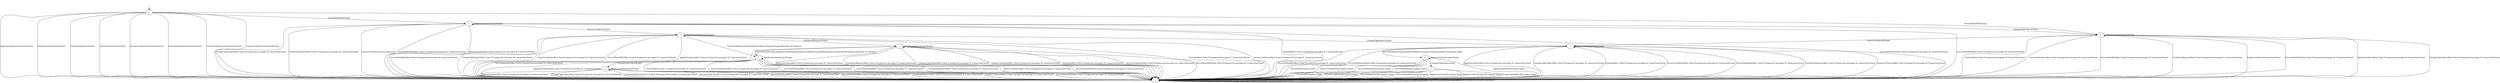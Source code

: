 digraph "" {
	graph [configurations="1.0.1g|1.0.1j_regular|1.0.1l_regular|1.0.2_full|1.0.2_regular"];
	node [label="\N"];
	__start0	[feature=True,
		label="",
		shape=none];
	b	[feature=True];
	__start0 -> b	[key=0];
	c	[feature="1.0.1g|1.0.1j_regular|1.0.1l_regular|1.0.2_full|1.0.2_regular"];
	b -> c	[key=0,
		feature="1.0.1g|1.0.1j_regular|1.0.1l_regular|1.0.2_full|1.0.2_regular",
		label="ServerHelloRSA/Empty"];
	d	[feature="1.0.1g|1.0.1j_regular|1.0.1l_regular|1.0.2_full|1.0.2_regular"];
	b -> d	[key=0,
		feature="1.0.1g|1.0.1j_regular|1.0.1l_regular|1.0.2_full|1.0.2_regular",
		label="ApplicationData/ConnectionClosed"];
	b -> d	[key=1,
		feature="1.0.1g|1.0.1j_regular|1.0.1l_regular|1.0.2_full|1.0.2_regular",
		label="ApplicationDataEmpty/Empty"];
	b -> d	[key=2,
		feature="1.0.1g|1.0.1j_regular|1.0.1l_regular|1.0.2_full|1.0.2_regular",
		label="ChangeCipherSpec/Empty"];
	b -> d	[key=3,
		feature="1.0.1g|1.0.1j_regular|1.0.1l_regular|1.0.2_full|1.0.2_regular",
		label="Finished/ConnectionClosed"];
	b -> d	[key=4,
		feature="1.0.1g|1.0.1j_regular|1.0.1l_regular|1.0.2_full|1.0.2_regular",
		label="ServerCertificate/ConnectionClosed"];
	b -> d	[key=5,
		feature="1.0.1g|1.0.1j_regular|1.0.1l_regular|1.0.2_full|1.0.2_regular",
		label="ServerHelloDone/ConnectionClosed"];
	b -> d	[key=6,
		feature="1.0.2_full",
		label="CertificateRequest/ConnectionClosed"];
	b -> d	[key=7,
		feature="1.0.2_full",
		label="EmptyCertificate/ConnectionClosed"];
	h	[feature="1.0.2_full"];
	b -> h	[key=0,
		feature="1.0.2_full",
		label="ServerHelloDHE/Empty"];
	c -> c	[key=0,
		feature="1.0.1g|1.0.1j_regular|1.0.1l_regular|1.0.2_full|1.0.2_regular",
		label="ApplicationDataEmpty/Empty"];
	c -> d	[key=0,
		feature="1.0.1g|1.0.1j_regular|1.0.1l_regular|1.0.2_full|1.0.2_regular",
		label="ApplicationData/Alert Fatal (Unexpected message) & ConnectionClosed"];
	c -> d	[key=1,
		feature="1.0.1g|1.0.1j_regular|1.0.1l_regular|1.0.2_full|1.0.2_regular",
		label="Finished/Alert Fatal (Unexpected message) & ConnectionClosed"];
	c -> d	[key=2,
		feature="1.0.1g|1.0.1j_regular|1.0.1l_regular|1.0.2_full|1.0.2_regular",
		label="ServerHelloDone/Alert Fatal (Unexpected message) & ConnectionClosed"];
	c -> d	[key=3,
		feature="1.0.1g|1.0.1j_regular|1.0.1l_regular|1.0.2_full|1.0.2_regular",
		label="ServerHelloRSA/Alert Fatal (Unexpected message) & ConnectionClosed"];
	c -> d	[key=4,
		feature="1.0.1j_regular|1.0.1l_regular|1.0.2_full|1.0.2_regular",
		label="ChangeCipherSpec/Alert Fatal (Unexpected message) & ConnectionClosed"];
	c -> d	[key=5,
		feature="1.0.2_full",
		label="CertificateRequest/Alert Fatal (Unexpected message) & ConnectionClosed"];
	c -> d	[key=6,
		feature="1.0.2_full",
		label="EmptyCertificate/ConnectionClosed"];
	c -> d	[key=7,
		feature="1.0.2_full",
		label="ServerHelloDHE/Alert Fatal (Unexpected message) & ConnectionClosed"];
	e	[feature="1.0.1g|1.0.1j_regular|1.0.1l_regular|1.0.2_full|1.0.2_regular"];
	c -> e	[key=0,
		feature="1.0.1g|1.0.1j_regular|1.0.1l_regular|1.0.2_full|1.0.2_regular",
		label="ServerCertificate/Empty"];
	c -> h	[key=0,
		feature="1.0.1g",
		label="ChangeCipherSpec/Empty"];
	d -> d	[key=0,
		feature="1.0.1g|1.0.1j_regular|1.0.1l_regular|1.0.2_full|1.0.2_regular",
		label="ApplicationData/ConnectionClosed"];
	d -> d	[key=1,
		feature="1.0.1g|1.0.1j_regular|1.0.1l_regular|1.0.2_full|1.0.2_regular",
		label="ApplicationDataEmpty/ConnectionClosed"];
	d -> d	[key=2,
		feature="1.0.1g|1.0.1j_regular|1.0.1l_regular|1.0.2_full|1.0.2_regular",
		label="ChangeCipherSpec/ConnectionClosed"];
	d -> d	[key=3,
		feature="1.0.1g|1.0.1j_regular|1.0.1l_regular|1.0.2_full|1.0.2_regular",
		label="Finished/ConnectionClosed"];
	d -> d	[key=4,
		feature="1.0.1g|1.0.1j_regular|1.0.1l_regular|1.0.2_full|1.0.2_regular",
		label="ServerCertificate/ConnectionClosed"];
	d -> d	[key=5,
		feature="1.0.1g|1.0.1j_regular|1.0.1l_regular|1.0.2_full|1.0.2_regular",
		label="ServerHelloDone/ConnectionClosed"];
	d -> d	[key=6,
		feature="1.0.1g|1.0.1j_regular|1.0.1l_regular|1.0.2_full|1.0.2_regular",
		label="ServerHelloRSA/ConnectionClosed"];
	d -> d	[key=7,
		feature="1.0.2_full",
		label="CertificateRequest/ConnectionClosed"];
	d -> d	[key=8,
		feature="1.0.2_full",
		label="EmptyCertificate/ConnectionClosed"];
	d -> d	[key=9,
		feature="1.0.2_full",
		label="ServerHelloDHE/ConnectionClosed"];
	e -> d	[key=0,
		feature="1.0.1g|1.0.1j_regular|1.0.1l_regular|1.0.2_full|1.0.2_regular",
		label="ApplicationData/Alert Fatal (Unexpected message) & ConnectionClosed"];
	e -> d	[key=1,
		feature="1.0.1g|1.0.1j_regular|1.0.1l_regular|1.0.2_full|1.0.2_regular",
		label="Finished/Alert Fatal (Unexpected message) & ConnectionClosed"];
	e -> d	[key=2,
		feature="1.0.1g|1.0.1j_regular|1.0.1l_regular|1.0.2_full|1.0.2_regular",
		label="ServerCertificate/Alert Fatal (Unexpected message) & ConnectionClosed"];
	e -> d	[key=3,
		feature="1.0.1g|1.0.1j_regular|1.0.1l_regular|1.0.2_full|1.0.2_regular",
		label="ServerHelloRSA/Alert Fatal (Unexpected message) & ConnectionClosed"];
	e -> d	[key=4,
		feature="1.0.1j_regular|1.0.1l_regular|1.0.2_full|1.0.2_regular",
		label="ChangeCipherSpec/Alert Fatal (Unexpected message) & ConnectionClosed"];
	e -> d	[key=5,
		feature="1.0.2_full",
		label="EmptyCertificate/Alert Fatal (Unexpected message) & ConnectionClosed"];
	e -> d	[key=6,
		feature="1.0.2_full",
		label="ServerHelloDHE/Alert Fatal (Unexpected message) & ConnectionClosed"];
	e -> e	[key=0,
		feature="1.0.1g|1.0.1j_regular|1.0.1l_regular|1.0.2_full|1.0.2_regular",
		label="ApplicationDataEmpty/Empty"];
	f	[feature="1.0.1g|1.0.1j_regular|1.0.1l_regular|1.0.2_full|1.0.2_regular"];
	e -> f	[key=0,
		feature="1.0.1g|1.0.1j_regular|1.0.1l_regular|1.0.2_full|1.0.2_regular",
		label="ServerHelloDone/HandshakeClientKeyExchangeChangeCipherSpec & Finished"];
	i	[feature="1.0.1g|1.0.2_full"];
	e -> i	[key=0,
		feature="1.0.1g",
		label="ChangeCipherSpec/Empty"];
	j	[feature="1.0.2_full"];
	e -> j	[key=0,
		feature="1.0.2_full",
		label="CertificateRequest/Empty"];
	f -> d	[key=0,
		feature="1.0.1g|1.0.1j_regular|1.0.1l_regular|1.0.2_full|1.0.2_regular",
		label="ApplicationData/Alert Fatal (Unexpected message) & ConnectionClosed"];
	f -> d	[key=1,
		feature="1.0.1g|1.0.1j_regular|1.0.1l_regular|1.0.2_full|1.0.2_regular",
		label="Finished/Alert Fatal (Unexpected message) & ConnectionClosed"];
	f -> d	[key=2,
		feature="1.0.1g|1.0.1j_regular|1.0.1l_regular|1.0.2_full|1.0.2_regular",
		label="ServerCertificate/Alert Fatal (Unexpected message) & ConnectionClosed"];
	f -> d	[key=3,
		feature="1.0.1g|1.0.1j_regular|1.0.1l_regular|1.0.2_full|1.0.2_regular",
		label="ServerHelloDone/Alert Fatal (Unexpected message) & ConnectionClosed"];
	f -> d	[key=4,
		feature="1.0.1g|1.0.1j_regular|1.0.1l_regular|1.0.2_full|1.0.2_regular",
		label="ServerHelloRSA/Alert Fatal (Unexpected message) & ConnectionClosed"];
	f -> d	[key=5,
		feature="1.0.2_full",
		label="CertificateRequest/Alert Fatal (Unexpected message) & ConnectionClosed"];
	f -> d	[key=6,
		feature="1.0.2_full",
		label="EmptyCertificate/Alert Fatal (Unexpected message) & ConnectionClosed"];
	f -> d	[key=7,
		feature="1.0.2_full",
		label="ServerHelloDHE/Alert Fatal (Unexpected message) & ConnectionClosed"];
	f -> f	[key=0,
		feature="1.0.1g|1.0.1j_regular|1.0.1l_regular|1.0.2_full|1.0.2_regular",
		label="ApplicationDataEmpty/Empty"];
	g	[feature="1.0.1g|1.0.1j_regular|1.0.1l_regular|1.0.2_full|1.0.2_regular"];
	f -> g	[key=0,
		feature="1.0.1g|1.0.1j_regular|1.0.1l_regular|1.0.2_full|1.0.2_regular",
		label="ChangeCipherSpec/Empty"];
	g -> d	[key=0,
		feature="1.0.1g|1.0.1j_regular|1.0.1l_regular|1.0.2_full|1.0.2_regular",
		label="ApplicationData/Alert Fatal (Unexpected message) & ConnectionClosed"];
	g -> d	[key=1,
		feature="1.0.1g|1.0.1j_regular|1.0.1l_regular|1.0.2_full|1.0.2_regular",
		label="ChangeCipherSpec/Alert Fatal (Unexpected message) & ConnectionClosed"];
	g -> d	[key=2,
		feature="1.0.1g|1.0.1j_regular|1.0.1l_regular|1.0.2_full|1.0.2_regular",
		label="Finished/ApplicationData & Alert Warning (Close notify) & ConnectionClosed"];
	g -> d	[key=3,
		feature="1.0.1g|1.0.1j_regular|1.0.1l_regular|1.0.2_full|1.0.2_regular",
		label="ServerCertificate/Alert Fatal (Unexpected message) & ConnectionClosed"];
	g -> d	[key=4,
		feature="1.0.1g|1.0.1j_regular|1.0.1l_regular|1.0.2_full|1.0.2_regular",
		label="ServerHelloDone/Alert Fatal (Unexpected message) & ConnectionClosed"];
	g -> d	[key=5,
		feature="1.0.1g|1.0.1j_regular|1.0.1l_regular|1.0.2_full|1.0.2_regular",
		label="ServerHelloRSA/Alert Fatal (Unexpected message) & ConnectionClosed"];
	g -> d	[key=6,
		feature="1.0.2_full",
		label="CertificateRequest/Alert Fatal (Unexpected message) & ConnectionClosed"];
	g -> d	[key=7,
		feature="1.0.2_full",
		label="EmptyCertificate/Alert Fatal (Unexpected message) & ConnectionClosed"];
	g -> d	[key=8,
		feature="1.0.2_full",
		label="ServerHelloDHE/Alert Fatal (Unexpected message) & ConnectionClosed"];
	g -> g	[key=0,
		feature="1.0.1g|1.0.1j_regular|1.0.1l_regular|1.0.2_full|1.0.2_regular",
		label="ApplicationDataEmpty/Empty"];
	h -> d	[key=0,
		feature="1.0.1g|1.0.2_full",
		label="ApplicationData/Alert Fatal (Unexpected message) & ConnectionClosed"];
	h -> d	[key=1,
		feature="1.0.1g|1.0.2_full",
		label="ChangeCipherSpec/Alert Fatal (Unexpected message) & ConnectionClosed"];
	h -> d	[key=2,
		feature="1.0.1g|1.0.2_full",
		label="Finished/Alert Fatal (Unexpected message) & ConnectionClosed"];
	h -> d	[key=3,
		feature="1.0.1g|1.0.2_full",
		label="ServerHelloDone/Alert Fatal (Unexpected message) & ConnectionClosed"];
	h -> d	[key=4,
		feature="1.0.1g|1.0.2_full",
		label="ServerHelloRSA/Alert Fatal (Unexpected message) & ConnectionClosed"];
	h -> d	[key=5,
		feature="1.0.2_full",
		label="CertificateRequest/Alert Fatal (Unexpected message) & ConnectionClosed"];
	h -> d	[key=6,
		feature="1.0.2_full",
		label="EmptyCertificate/ConnectionClosed"];
	h -> d	[key=7,
		feature="1.0.2_full",
		label="ServerHelloDHE/Alert Fatal (Unexpected message) & ConnectionClosed"];
	h -> h	[key=0,
		feature="1.0.1g|1.0.2_full",
		label="ApplicationDataEmpty/Empty"];
	h -> i	[key=0,
		feature="1.0.1g|1.0.2_full",
		label="ServerCertificate/Empty"];
	i -> d	[key=0,
		feature="1.0.1g|1.0.2_full",
		label="ApplicationData/Alert Fatal (Unexpected message) & ConnectionClosed"];
	i -> d	[key=1,
		feature="1.0.1g|1.0.2_full",
		label="ChangeCipherSpec/Alert Fatal (Unexpected message) & ConnectionClosed"];
	i -> d	[key=2,
		feature="1.0.1g|1.0.2_full",
		label="Finished/Alert Fatal (Unexpected message) & ConnectionClosed"];
	i -> d	[key=3,
		feature="1.0.1g|1.0.2_full",
		label="ServerCertificate/Alert Fatal (Unexpected message) & ConnectionClosed"];
	i -> d	[key=4,
		feature="1.0.1g|1.0.2_full",
		label="ServerHelloRSA/Alert Fatal (Unexpected message) & ConnectionClosed"];
	i -> d	[key=5,
		feature="1.0.2_full",
		label="CertificateRequest/Alert Fatal (Unexpected message) & ConnectionClosed"];
	i -> d	[key=6,
		feature="1.0.2_full",
		label="EmptyCertificate/Alert Fatal (Unexpected message) & ConnectionClosed"];
	i -> d	[key=7,
		feature="1.0.2_full",
		label="ServerHelloDHE/Alert Fatal (Unexpected message) & ConnectionClosed"];
	i -> d	[key=8,
		feature="1.0.2_full",
		label="ServerHelloDone/Alert Fatal (Unexpected message) & ConnectionClosed"];
	i -> i	[key=0,
		feature="1.0.1g|1.0.2_full",
		label="ApplicationDataEmpty/Empty"];
	k	[feature="1.0.1g"];
	i -> k	[key=0,
		feature="1.0.1g",
		label="ServerHelloDone/HandshakeClientKeyExchangeChangeCipherSpecDecryption failed"];
	j -> d	[key=0,
		feature="1.0.2_full",
		label="ApplicationData/Alert Fatal (Unexpected message) & ConnectionClosed"];
	j -> d	[key=1,
		feature="1.0.2_full",
		label="CertificateRequest/Alert Fatal (Unexpected message) & ConnectionClosed"];
	j -> d	[key=2,
		feature="1.0.2_full",
		label="ChangeCipherSpec/Alert Fatal (Unexpected message) & ConnectionClosed"];
	j -> d	[key=3,
		feature="1.0.2_full",
		label="EmptyCertificate/Alert Fatal (Unexpected message) & ConnectionClosed"];
	j -> d	[key=4,
		feature="1.0.2_full",
		label="Finished/Alert Fatal (Unexpected message) & ConnectionClosed"];
	j -> d	[key=5,
		feature="1.0.2_full",
		label="ServerCertificate/Alert Fatal (Unexpected message) & ConnectionClosed"];
	j -> d	[key=6,
		feature="1.0.2_full",
		label="ServerHelloDHE/Alert Fatal (Unexpected message) & ConnectionClosed"];
	j -> d	[key=7,
		feature="1.0.2_full",
		label="ServerHelloRSA/Alert Fatal (Unexpected message) & ConnectionClosed"];
	j -> f	[key=0,
		feature="1.0.2_full",
		label="ServerHelloDone/HandshakeCertificateHandshakeClientKeyExchangeHandshakeCertificateVerifyChangeCipherSpec & Finished"];
	j -> j	[key=0,
		feature="1.0.2_full",
		label="ApplicationDataEmpty/Empty"];
	k -> d	[key=0,
		feature="1.0.1g",
		label="ApplicationData/Decryption failed"];
	k -> d	[key=1,
		feature="1.0.1g",
		label="Finished/Decryption failed"];
	k -> d	[key=2,
		feature="1.0.1g",
		label="ServerCertificate/Decryption failed"];
	k -> d	[key=3,
		feature="1.0.1g",
		label="ServerHelloDone/Decryption failed"];
	k -> d	[key=4,
		feature="1.0.1g",
		label="ServerHelloRSA/Decryption failed"];
	k -> k	[key=0,
		feature="1.0.1g",
		label="ApplicationDataEmpty/Empty"];
	l	[feature="1.0.1g"];
	k -> l	[key=0,
		feature="1.0.1g",
		label="ChangeCipherSpec/Empty"];
	l -> d	[key=0,
		feature="1.0.1g",
		label="ApplicationData/Decryption failed"];
	l -> d	[key=1,
		feature="1.0.1g",
		label="ApplicationDataEmpty/Decryption failed"];
	l -> d	[key=2,
		feature="1.0.1g",
		label="ChangeCipherSpec/Decryption failed"];
	l -> d	[key=3,
		feature="1.0.1g",
		label="Finished/Decryption failed"];
	l -> d	[key=4,
		feature="1.0.1g",
		label="ServerCertificate/Decryption failed"];
	l -> d	[key=5,
		feature="1.0.1g",
		label="ServerHelloDone/Decryption failed"];
	l -> d	[key=6,
		feature="1.0.1g",
		label="ServerHelloRSA/Decryption failed"];
}

